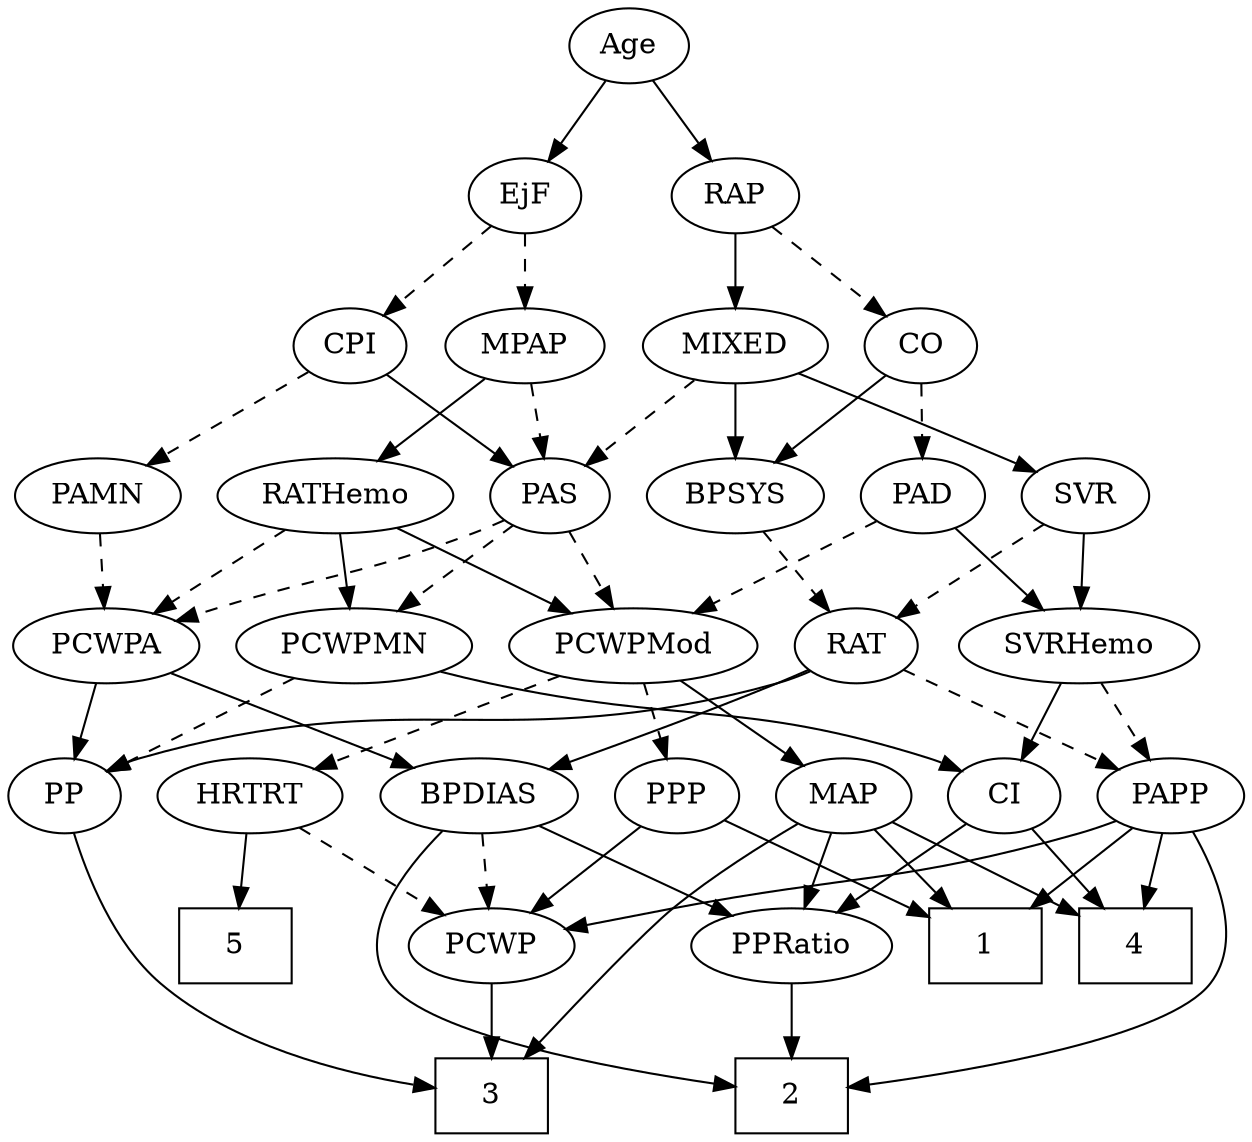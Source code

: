 strict digraph {
	graph [bb="0,0,559.85,540"];
	node [label="\N"];
	1	[height=0.5,
		pos="437,90",
		shape=box,
		width=0.75];
	2	[height=0.5,
		pos="352,18",
		shape=box,
		width=0.75];
	3	[height=0.5,
		pos="221,18",
		shape=box,
		width=0.75];
	4	[height=0.5,
		pos="509,90",
		shape=box,
		width=0.75];
	5	[height=0.5,
		pos="103,90",
		shape=box,
		width=0.75];
	Age	[height=0.5,
		pos="272,522",
		width=0.75];
	EjF	[height=0.5,
		pos="226,450",
		width=0.75];
	Age -> EjF	[pos="e,236.4,466.82 261.56,505.12 255.8,496.34 248.52,485.26 242.04,475.42",
		style=solid];
	RAP	[height=0.5,
		pos="319,450",
		width=0.77632];
	Age -> RAP	[pos="e,308.38,466.82 282.67,505.12 288.55,496.34 295.99,485.26 302.61,475.42",
		style=solid];
	MPAP	[height=0.5,
		pos="226,378",
		width=0.97491];
	EjF -> MPAP	[pos="e,226,396.1 226,431.7 226,423.98 226,414.71 226,406.11",
		style=dashed];
	CPI	[height=0.5,
		pos="146,378",
		width=0.75];
	EjF -> CPI	[pos="e,161.77,392.8 210.19,435.17 198.58,425.01 182.61,411.03 169.5,399.56",
		style=dashed];
	MIXED	[height=0.5,
		pos="319,378",
		width=1.1193];
	RAP -> MIXED	[pos="e,319,396.1 319,431.7 319,423.98 319,414.71 319,406.11",
		style=solid];
	CO	[height=0.5,
		pos="404,378",
		width=0.75];
	RAP -> CO	[pos="e,387.53,392.56 335.79,435.17 348.33,424.85 365.65,410.58 379.7,399.01",
		style=dashed];
	BPSYS	[height=0.5,
		pos="320,306",
		width=1.0471];
	MIXED -> BPSYS	[pos="e,319.76,324.1 319.25,359.7 319.36,351.98 319.49,342.71 319.61,334.11",
		style=solid];
	PAS	[height=0.5,
		pos="237,306",
		width=0.75];
	MIXED -> PAS	[pos="e,253.09,320.74 301.21,361.81 289.35,351.69 273.63,338.27 260.71,327.24",
		style=dashed];
	SVR	[height=0.5,
		pos="479,306",
		width=0.77632];
	MIXED -> SVR	[pos="e,456.73,317.33 347.42,364.98 372.4,354.36 409.71,338.37 442,324 443.79,323.2 445.63,322.38 447.48,321.54",
		style=solid];
	MPAP -> PAS	[pos="e,234.31,324.1 228.72,359.7 229.93,351.98 231.39,342.71 232.74,334.11",
		style=dashed];
	RATHemo	[height=0.5,
		pos="143,306",
		width=1.3721];
	MPAP -> RATHemo	[pos="e,161.73,322.8 208.4,362.15 197.16,352.67 182.36,340.2 169.69,329.51",
		style=solid];
	RAT	[height=0.5,
		pos="375,234",
		width=0.75827];
	BPSYS -> RAT	[pos="e,363.07,250.19 332.76,288.76 339.9,279.68 348.92,268.19 356.79,258.18",
		style=dashed];
	PAD	[height=0.5,
		pos="404,306",
		width=0.79437];
	PCWPMod	[height=0.5,
		pos="278,234",
		width=1.4443];
	PAD -> PCWPMod	[pos="e,304.54,249.74 383.19,293.44 364.27,282.93 335.95,267.2 313.46,254.7",
		style=dashed];
	SVRHemo	[height=0.5,
		pos="471,234",
		width=1.3902];
	PAD -> SVRHemo	[pos="e,455.41,251.29 418.21,290.15 426.99,280.98 438.45,269.01 448.44,258.56",
		style=solid];
	CO -> BPSYS	[pos="e,337.89,321.91 387.8,363.5 375.85,353.54 359.34,339.78 345.6,328.34",
		style=solid];
	CO -> PAD	[pos="e,404,324.1 404,359.7 404,351.98 404,342.71 404,334.11",
		style=dashed];
	PAS -> PCWPMod	[pos="e,267.97,252.12 246.51,288.76 251.34,280.53 257.31,270.32 262.76,261.02",
		style=dashed];
	PCWPA	[height=0.5,
		pos="48,234",
		width=1.1555];
	PAS -> PCWPA	[pos="e,80.041,245.65 215.85,294.55 211.01,292.29 205.86,289.98 201,288 180.57,279.67 127.67,261.63 89.799,248.92",
		style=dashed];
	PCWPMN	[height=0.5,
		pos="158,234",
		width=1.3902];
	PAS -> PCWPMN	[pos="e,176.06,251.01 221.39,291.17 210.69,281.69 196.25,268.9 183.86,257.91",
		style=dashed];
	PAMN	[height=0.5,
		pos="39,306",
		width=1.011];
	PAMN -> PCWPA	[pos="e,45.801,252.1 41.225,287.7 42.217,279.98 43.408,270.71 44.514,262.11",
		style=dashed];
	RATHemo -> PCWPMod	[pos="e,250.26,249.38 170.32,290.83 190.77,280.23 218.96,265.62 241.36,254",
		style=solid];
	RATHemo -> PCWPA	[pos="e,68.049,249.77 121.92,289.46 108.48,279.57 90.914,266.62 76.276,255.83",
		style=dashed];
	RATHemo -> PCWPMN	[pos="e,154.33,252.1 146.71,287.7 148.36,279.98 150.35,270.71 152.19,262.11",
		style=solid];
	CPI -> PAS	[pos="e,219.96,320.11 163.12,363.83 176.84,353.27 196.31,338.3 211.82,326.37",
		style=solid];
	CPI -> PAMN	[pos="e,59.988,320.73 127.36,364.81 111.13,354.19 87.319,338.61 68.502,326.3",
		style=dashed];
	BPDIAS	[height=0.5,
		pos="212,162",
		width=1.1735];
	RAT -> BPDIAS	[pos="e,241.68,174.93 353.37,222.59 348.65,220.37 343.67,218.08 339,216 309.8,203.02 276.45,189.14 251.25,178.84",
		style=solid];
	PP	[height=0.5,
		pos="27,162",
		width=0.75];
	RAT -> PP	[pos="e,47.508,174.03 354.49,221.97 349.54,219.69 344.17,217.52 339,216 220.3,181.17 181.7,214.83 63,180 61.06,179.43 59.094,178.77 57.132,\
178.05",
		style=solid];
	PAPP	[height=0.5,
		pos="528,162",
		width=0.88464];
	RAT -> PAPP	[pos="e,504,173.95 396.91,222.92 401.87,220.65 407.12,218.24 412,216 439.83,203.25 471.43,188.81 494.61,178.23",
		style=dashed];
	SVR -> RAT	[pos="e,393.43,247.41 460.41,292.49 444.14,281.54 420.31,265.49 401.95,253.14",
		style=dashed];
	SVR -> SVRHemo	[pos="e,472.95,252.1 477.02,287.7 476.14,279.98 475.08,270.71 474.1,262.11",
		style=solid];
	MAP	[height=0.5,
		pos="375,162",
		width=0.84854];
	PCWPMod -> MAP	[pos="e,356.47,176.37 299.53,217.46 313.8,207.16 332.65,193.56 347.94,182.53",
		style=solid];
	PPP	[height=0.5,
		pos="299,162",
		width=0.75];
	PCWPMod -> PPP	[pos="e,293.96,179.79 283.08,216.05 285.48,208.06 288.4,198.33 291.08,189.4",
		style=dashed];
	HRTRT	[height=0.5,
		pos="112,162",
		width=1.1013];
	PCWPMod -> HRTRT	[pos="e,140.18,174.88 246.39,219.67 218.83,208.05 178.83,191.18 149.63,178.87",
		style=dashed];
	PCWPA -> BPDIAS	[pos="e,183.21,175.29 76.567,220.81 103.56,209.28 144.24,191.92 173.97,179.23",
		style=solid];
	PCWPA -> PP	[pos="e,32.037,179.79 42.916,216.05 40.518,208.06 37.599,198.33 34.92,189.4",
		style=solid];
	PCWPMN -> PP	[pos="e,47.359,173.88 131.17,218.67 109.43,207.05 78.823,190.69 56.412,178.72",
		style=dashed];
	CI	[height=0.5,
		pos="451,162",
		width=0.75];
	PCWPMN -> CI	[pos="e,430.43,173.84 194.99,221.73 202.25,219.69 209.84,217.68 217,216 304.08,195.59 329.83,207.33 415,180 416.93,179.38 418.88,178.68 \
420.83,177.93",
		style=solid];
	SVRHemo -> CI	[pos="e,455.8,179.79 466.16,216.05 463.9,208.14 461.15,198.54 458.63,189.69",
		style=solid];
	SVRHemo -> PAPP	[pos="e,514.98,178.99 484.51,216.41 491.71,207.57 500.7,196.53 508.63,186.79",
		style=dashed];
	BPDIAS -> 2	[pos="e,324.93,23.22 196.83,144.96 180.89,126.1 160.28,94.534 177,72 193.49,49.78 268.66,33.247 314.96,24.958",
		style=solid];
	PPRatio	[height=0.5,
		pos="352,90",
		width=1.1013];
	BPDIAS -> PPRatio	[pos="e,326.26,103.87 238.33,147.83 260.67,136.67 292.88,120.56 317.31,108.34",
		style=solid];
	PCWP	[height=0.5,
		pos="221,90",
		width=0.97491];
	BPDIAS -> PCWP	[pos="e,218.8,108.1 214.22,143.7 215.22,135.98 216.41,126.71 217.51,118.11",
		style=dashed];
	MAP -> 1	[pos="e,421.83,108.13 388.45,145.81 396.21,137.05 406.15,125.83 415.01,115.82",
		style=solid];
	MAP -> 3	[pos="e,235.21,36.315 355.27,148.01 340.35,137.82 319.65,122.91 303,108 280.64,87.975 257.7,62.584 241.79,44.052",
		style=solid];
	MAP -> 4	[pos="e,481.74,105.24 397.13,149.44 417.69,138.7 448.7,122.5 472.85,109.88",
		style=solid];
	MAP -> PPRatio	[pos="e,357.68,108.28 369.43,144.05 366.84,136.18 363.7,126.62 360.8,117.79",
		style=solid];
	PP -> 3	[pos="e,193.74,21.783 30.394,143.84 35.197,123.91 45.857,91.303 67,72 99.549,42.284 149.56,29.106 183.69,23.343",
		style=solid];
	PPP -> 1	[pos="e,409.65,104.87 319.96,150.37 341.31,139.54 374.86,122.52 400.57,109.48",
		style=solid];
	PPP -> PCWP	[pos="e,237.73,106.01 283.59,147.17 272.74,137.43 257.98,124.19 245.52,113.01",
		style=solid];
	PPRatio -> 2	[pos="e,352,36.104 352,71.697 352,63.983 352,54.712 352,46.112",
		style=solid];
	PCWP -> 3	[pos="e,221,36.104 221,71.697 221,63.983 221,54.712 221,46.112",
		style=solid];
	CI -> 4	[pos="e,494.81,108.13 463.59,145.81 470.77,137.14 479.96,126.05 488.19,116.12",
		style=solid];
	CI -> PPRatio	[pos="e,372.43,105.45 432.84,148.16 418.3,137.88 397.62,123.25 380.81,111.37",
		style=solid];
	PAPP -> 1	[pos="e,459.25,108.11 509.58,146.83 497.43,137.48 481.22,125.01 467.2,114.23",
		style=solid];
	PAPP -> 2	[pos="e,379.12,22.412 537.96,144.82 548.4,125.54 561.21,93.266 545,72 526.18,47.312 439.6,31.266 389.02,23.827",
		style=solid];
	PAPP -> 4	[pos="e,513.69,108.28 523.4,144.05 521.29,136.26 518.72,126.82 516.35,118.08",
		style=solid];
	PAPP -> PCWP	[pos="e,252.92,97.703 504.01,150.12 498.5,147.88 492.61,145.69 487,144 407.23,119.92 384.69,124.46 303,108 289.95,105.37 275.76,102.45 \
262.89,99.78",
		style=solid];
	HRTRT -> 5	[pos="e,105.2,108.1 109.78,143.7 108.78,135.98 107.59,126.71 106.49,118.11",
		style=solid];
	HRTRT -> PCWP	[pos="e,199.72,104.67 134.06,146.83 150.52,136.26 173.2,121.7 191.27,110.1",
		style=dashed];
}
